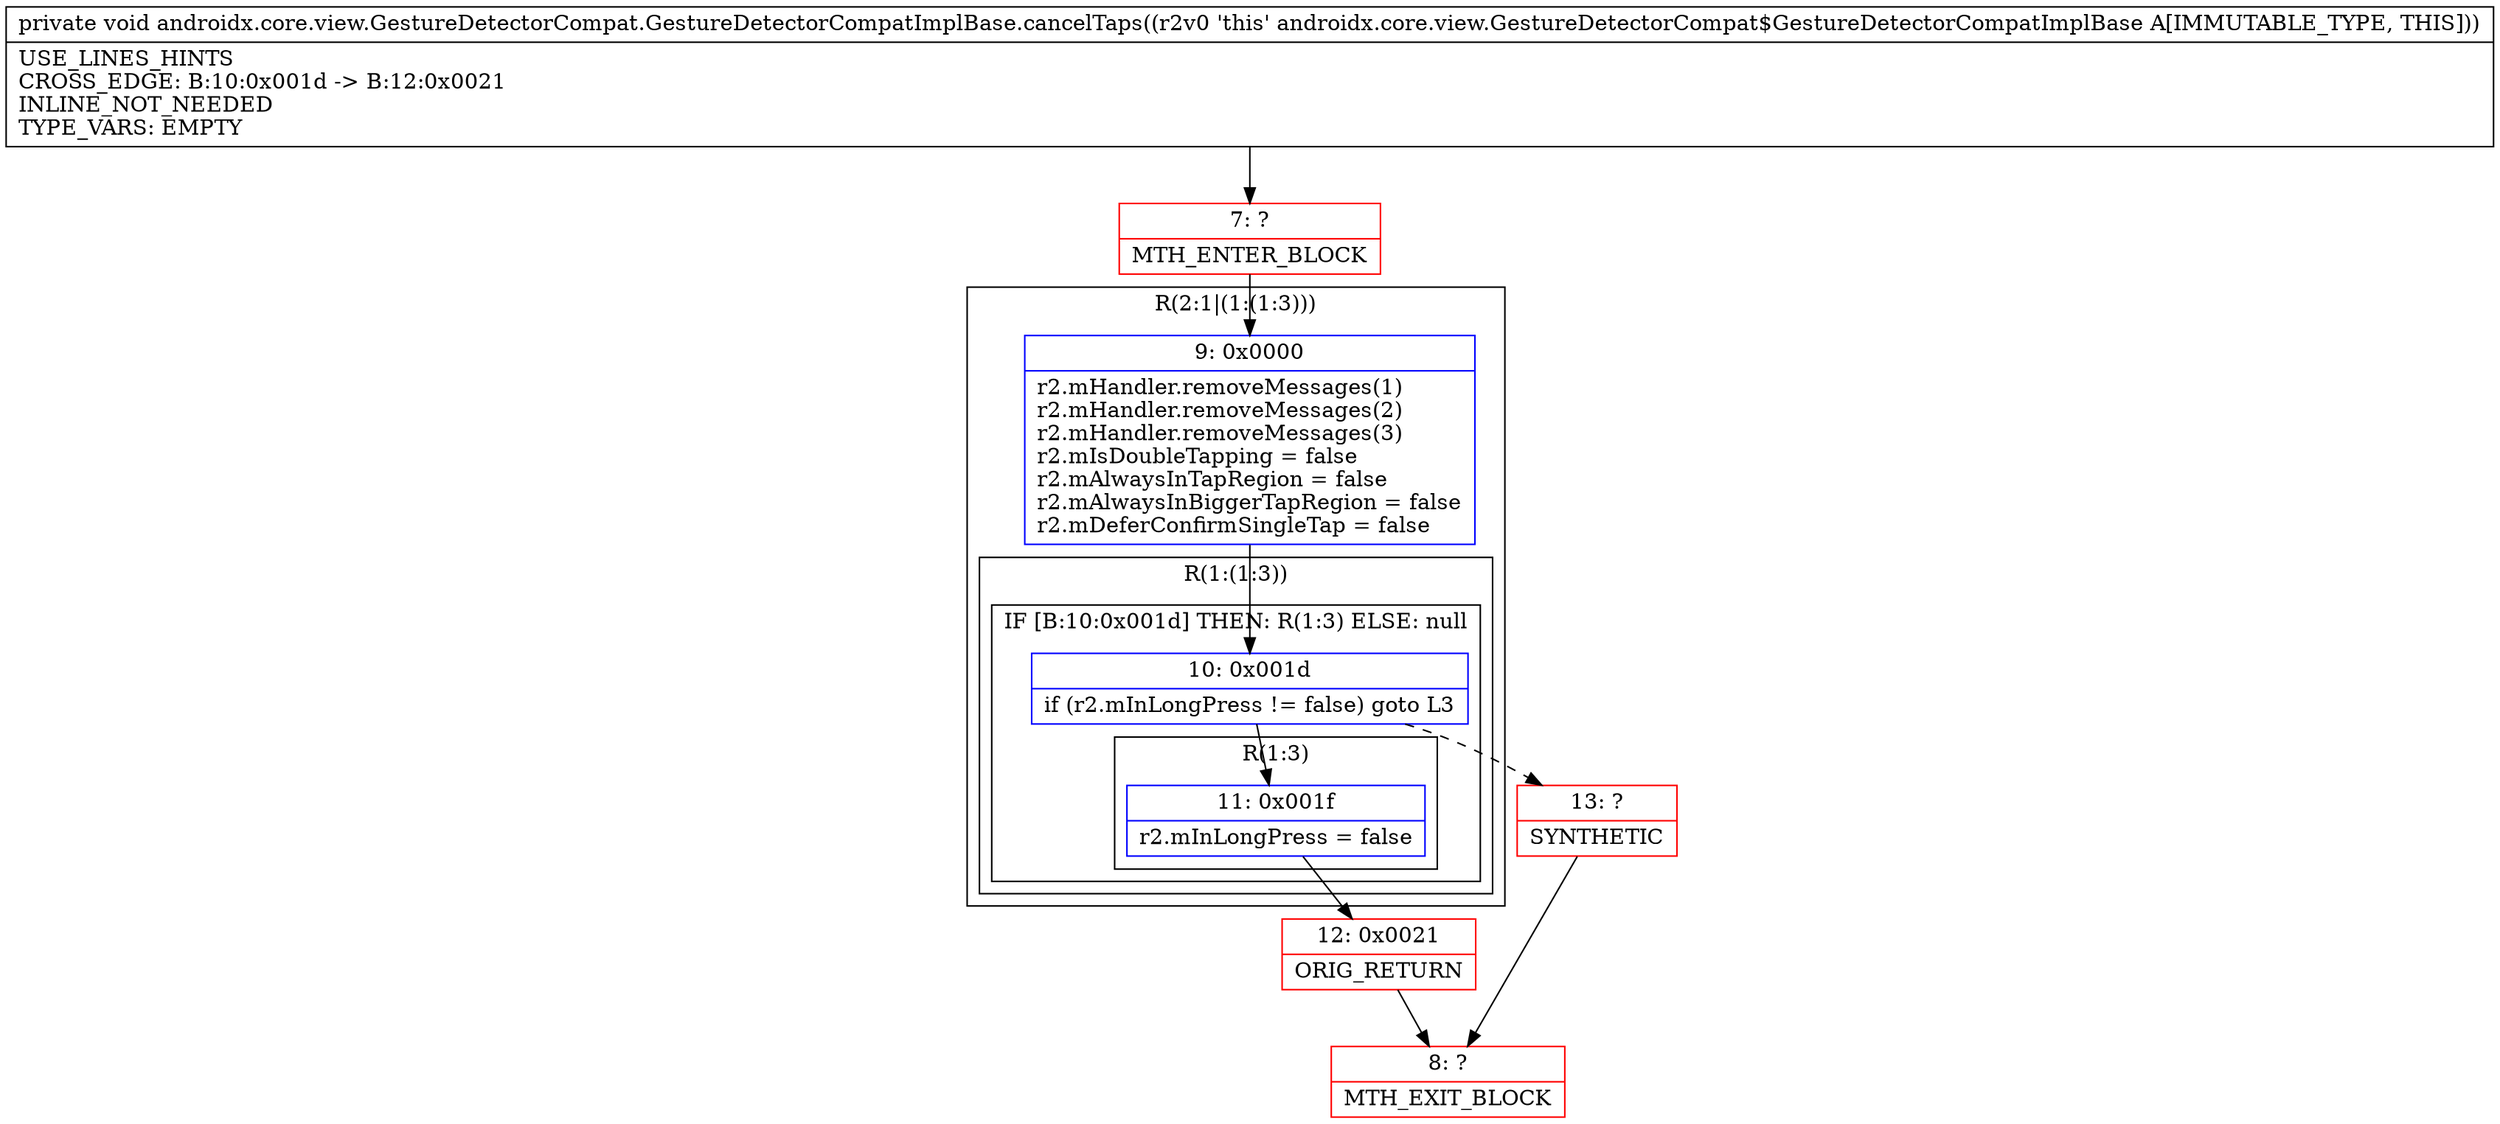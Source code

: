 digraph "CFG forandroidx.core.view.GestureDetectorCompat.GestureDetectorCompatImplBase.cancelTaps()V" {
subgraph cluster_Region_99582755 {
label = "R(2:1|(1:(1:3)))";
node [shape=record,color=blue];
Node_9 [shape=record,label="{9\:\ 0x0000|r2.mHandler.removeMessages(1)\lr2.mHandler.removeMessages(2)\lr2.mHandler.removeMessages(3)\lr2.mIsDoubleTapping = false\lr2.mAlwaysInTapRegion = false\lr2.mAlwaysInBiggerTapRegion = false\lr2.mDeferConfirmSingleTap = false\l}"];
subgraph cluster_Region_1052190692 {
label = "R(1:(1:3))";
node [shape=record,color=blue];
subgraph cluster_IfRegion_2074478149 {
label = "IF [B:10:0x001d] THEN: R(1:3) ELSE: null";
node [shape=record,color=blue];
Node_10 [shape=record,label="{10\:\ 0x001d|if (r2.mInLongPress != false) goto L3\l}"];
subgraph cluster_Region_378808802 {
label = "R(1:3)";
node [shape=record,color=blue];
Node_11 [shape=record,label="{11\:\ 0x001f|r2.mInLongPress = false\l}"];
}
}
}
}
Node_7 [shape=record,color=red,label="{7\:\ ?|MTH_ENTER_BLOCK\l}"];
Node_12 [shape=record,color=red,label="{12\:\ 0x0021|ORIG_RETURN\l}"];
Node_8 [shape=record,color=red,label="{8\:\ ?|MTH_EXIT_BLOCK\l}"];
Node_13 [shape=record,color=red,label="{13\:\ ?|SYNTHETIC\l}"];
MethodNode[shape=record,label="{private void androidx.core.view.GestureDetectorCompat.GestureDetectorCompatImplBase.cancelTaps((r2v0 'this' androidx.core.view.GestureDetectorCompat$GestureDetectorCompatImplBase A[IMMUTABLE_TYPE, THIS]))  | USE_LINES_HINTS\lCROSS_EDGE: B:10:0x001d \-\> B:12:0x0021\lINLINE_NOT_NEEDED\lTYPE_VARS: EMPTY\l}"];
MethodNode -> Node_7;Node_9 -> Node_10;
Node_10 -> Node_11;
Node_10 -> Node_13[style=dashed];
Node_11 -> Node_12;
Node_7 -> Node_9;
Node_12 -> Node_8;
Node_13 -> Node_8;
}

